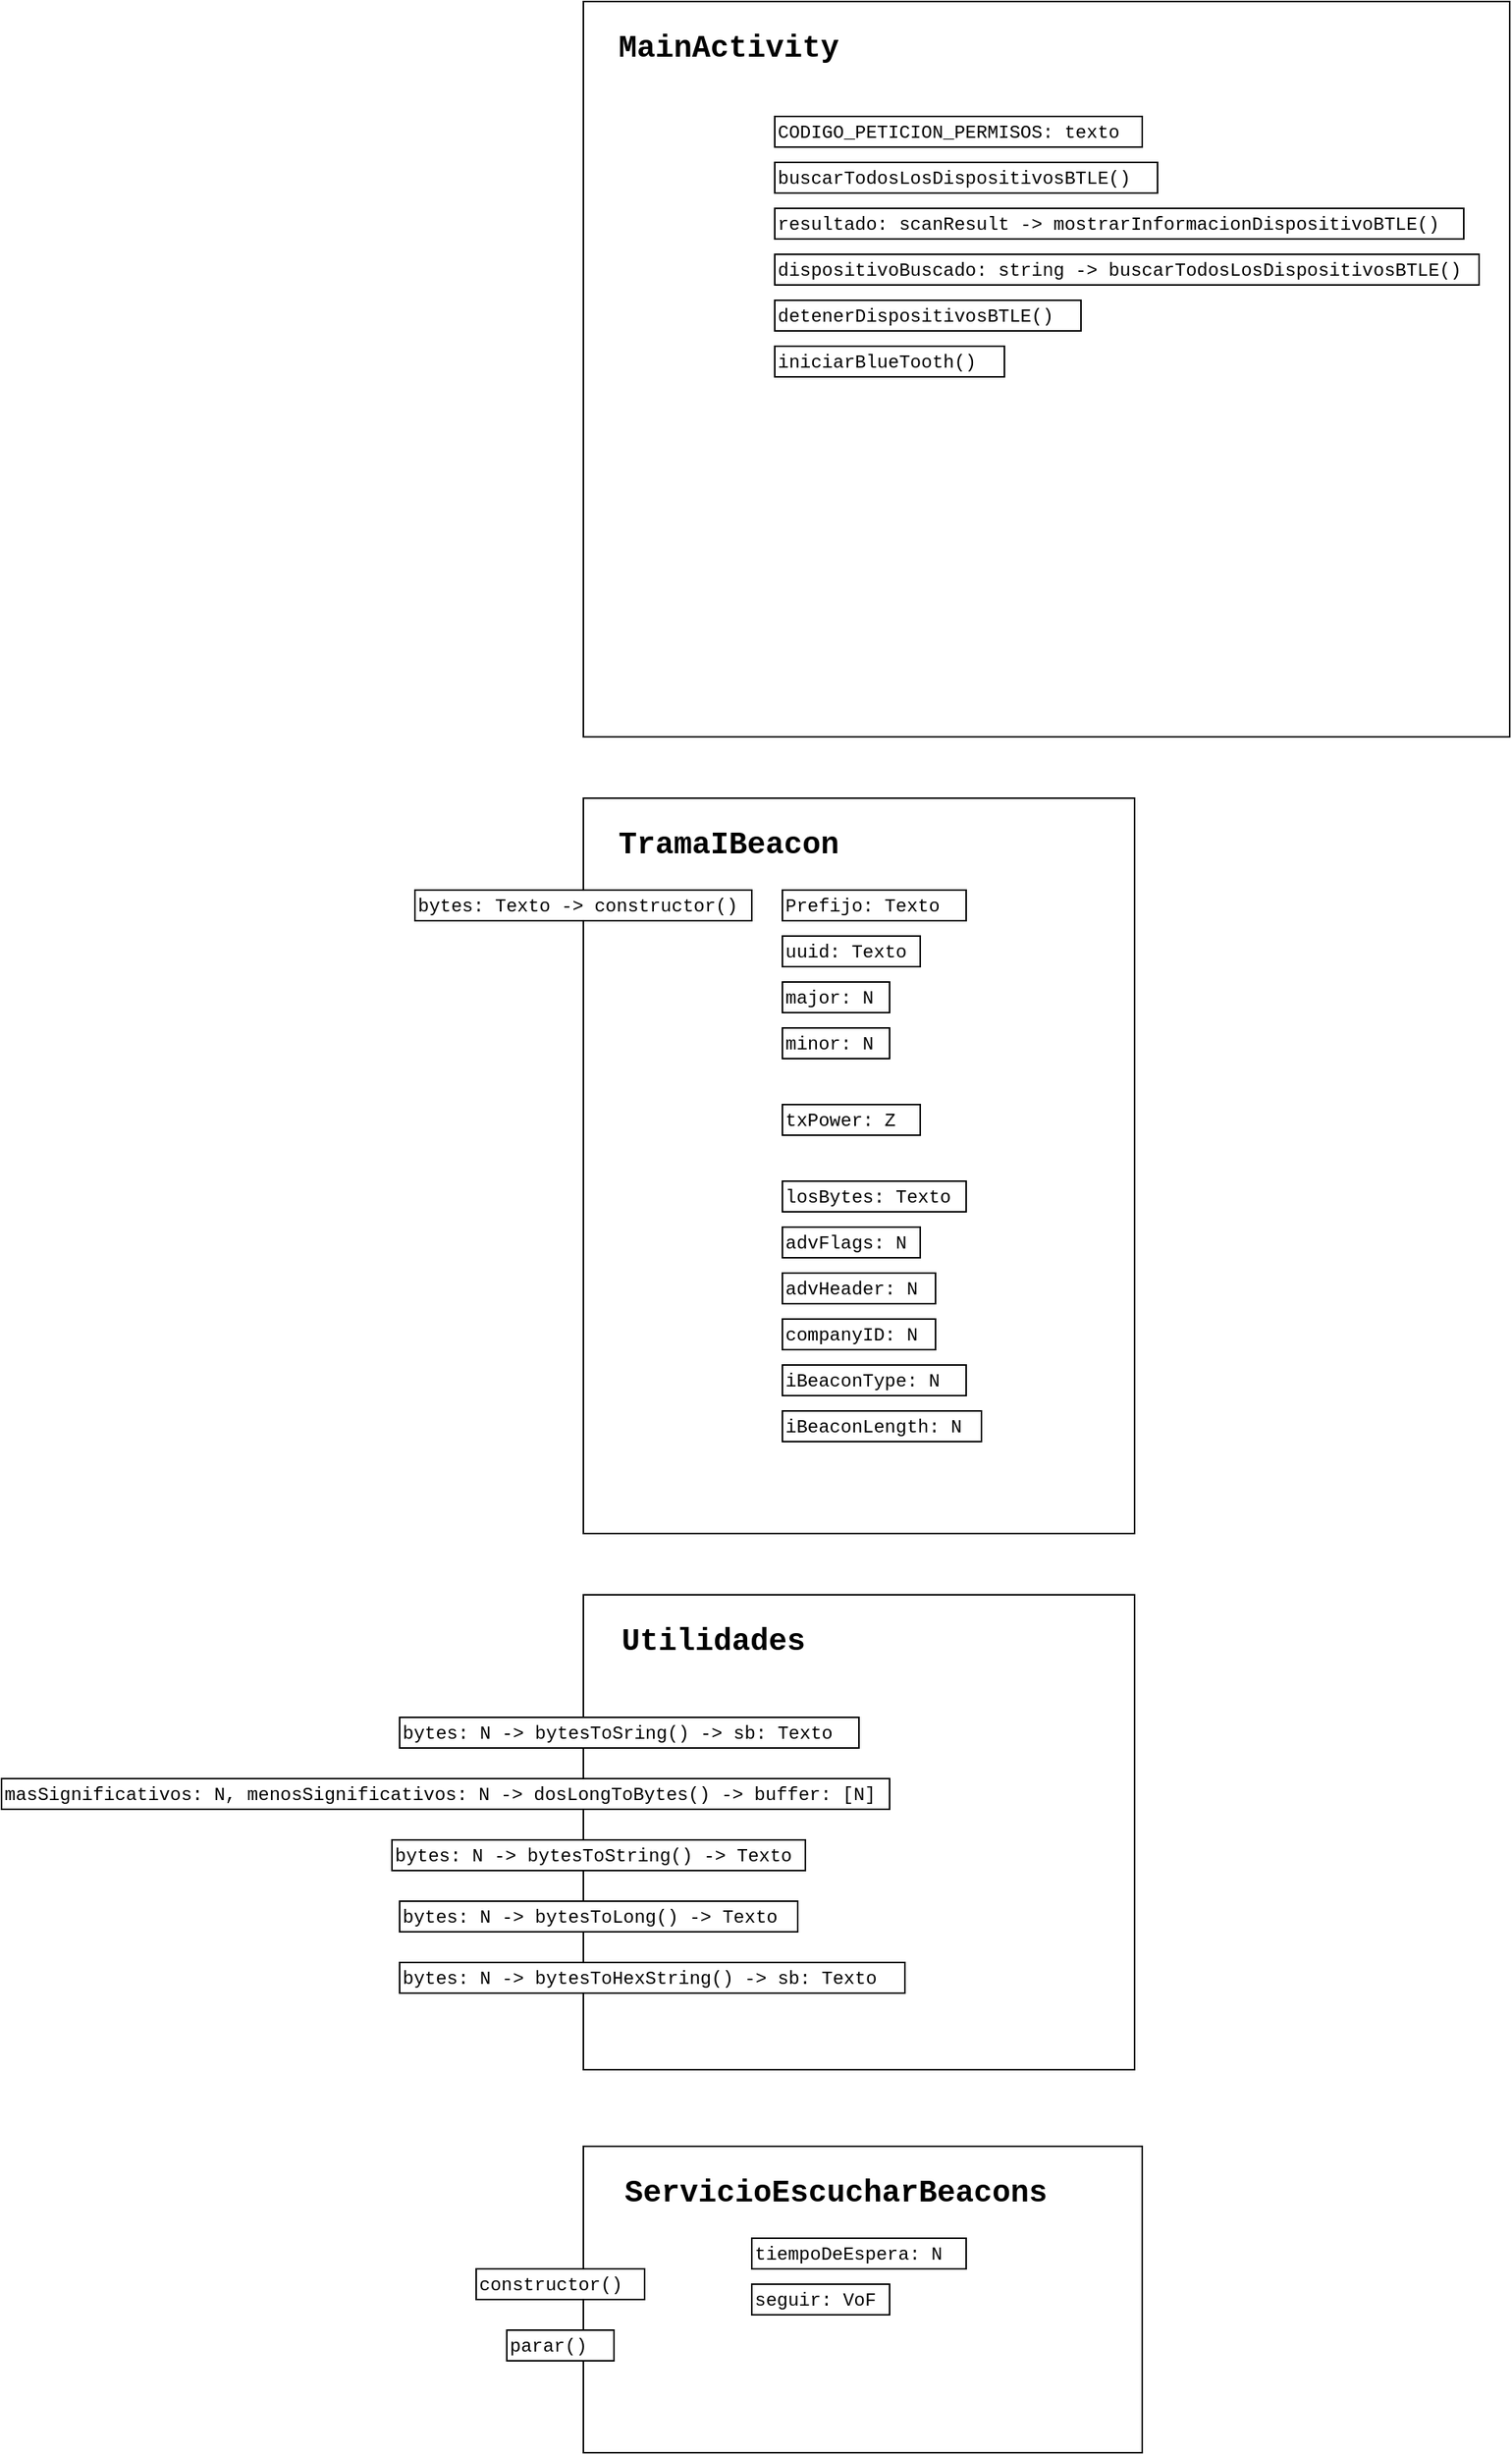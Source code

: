 <mxfile version="15.2.7" type="device"><diagram id="ao2D39-dudE8lffzF8m_" name="Página-1"><mxGraphModel dx="2249" dy="1983" grid="1" gridSize="10" guides="1" tooltips="1" connect="1" arrows="1" fold="1" page="1" pageScale="1" pageWidth="827" pageHeight="1169" math="0" shadow="0"><root><mxCell id="0"/><mxCell id="1" parent="0"/><mxCell id="RbC1-tH9AXvJzrcODqYm-1" value="" style="rounded=0;whiteSpace=wrap;html=1;" vertex="1" parent="1"><mxGeometry x="120" y="120" width="360" height="480" as="geometry"/></mxCell><mxCell id="RbC1-tH9AXvJzrcODqYm-2" value="&lt;b&gt;&lt;font face=&quot;Courier New&quot; style=&quot;font-size: 20px&quot;&gt;TramaIBeacon&lt;/font&gt;&lt;/b&gt;" style="text;html=1;strokeColor=none;fillColor=none;align=center;verticalAlign=middle;whiteSpace=wrap;rounded=0;" vertex="1" parent="1"><mxGeometry x="140" y="140" width="150" height="20" as="geometry"/></mxCell><mxCell id="RbC1-tH9AXvJzrcODqYm-3" value="&lt;font face=&quot;Courier New&quot;&gt;Prefijo: Texto&lt;/font&gt;" style="rounded=0;whiteSpace=wrap;html=1;autosize=1;align=left;" vertex="1" parent="1"><mxGeometry x="250" y="180" width="120" height="20" as="geometry"/></mxCell><mxCell id="RbC1-tH9AXvJzrcODqYm-4" value="&lt;font face=&quot;Courier New&quot;&gt;uuid:&amp;nbsp;&lt;/font&gt;&lt;span style=&quot;font-family: &amp;#34;courier new&amp;#34;&quot;&gt;Texto&lt;/span&gt;" style="rounded=0;whiteSpace=wrap;html=1;autosize=1;align=left;" vertex="1" parent="1"><mxGeometry x="250" y="210" width="90" height="20" as="geometry"/></mxCell><mxCell id="RbC1-tH9AXvJzrcODqYm-5" value="&lt;font face=&quot;Courier New&quot;&gt;major: N&lt;/font&gt;" style="rounded=0;whiteSpace=wrap;html=1;autosize=1;align=left;" vertex="1" parent="1"><mxGeometry x="250" y="240" width="70" height="20" as="geometry"/></mxCell><mxCell id="RbC1-tH9AXvJzrcODqYm-7" value="&lt;font face=&quot;Courier New&quot;&gt;minor: N&lt;/font&gt;" style="rounded=0;whiteSpace=wrap;html=1;autosize=1;align=left;" vertex="1" parent="1"><mxGeometry x="250" y="270" width="70" height="20" as="geometry"/></mxCell><mxCell id="RbC1-tH9AXvJzrcODqYm-9" value="&lt;font face=&quot;Courier New&quot;&gt;txPower: Z&lt;/font&gt;" style="rounded=0;whiteSpace=wrap;html=1;autosize=1;align=left;" vertex="1" parent="1"><mxGeometry x="250" y="320" width="90" height="20" as="geometry"/></mxCell><mxCell id="RbC1-tH9AXvJzrcODqYm-10" value="&lt;span style=&quot;font-family: &amp;#34;courier new&amp;#34;&quot;&gt;losBytes: Texto&lt;/span&gt;" style="rounded=0;whiteSpace=wrap;html=1;autosize=1;align=left;" vertex="1" parent="1"><mxGeometry x="250" y="370" width="120" height="20" as="geometry"/></mxCell><mxCell id="RbC1-tH9AXvJzrcODqYm-11" value="&lt;span style=&quot;font-family: &amp;#34;courier new&amp;#34;&quot;&gt;advFlags: N&lt;/span&gt;" style="rounded=0;whiteSpace=wrap;html=1;autosize=1;align=left;" vertex="1" parent="1"><mxGeometry x="250" y="400" width="90" height="20" as="geometry"/></mxCell><mxCell id="RbC1-tH9AXvJzrcODqYm-12" value="&lt;span style=&quot;font-family: &amp;#34;courier new&amp;#34;&quot;&gt;advHeader: N&lt;/span&gt;" style="rounded=0;whiteSpace=wrap;html=1;autosize=1;align=left;" vertex="1" parent="1"><mxGeometry x="250" y="430" width="100" height="20" as="geometry"/></mxCell><mxCell id="RbC1-tH9AXvJzrcODqYm-13" value="&lt;span style=&quot;font-family: &amp;#34;courier new&amp;#34;&quot;&gt;companyID: N&lt;/span&gt;" style="rounded=0;whiteSpace=wrap;html=1;autosize=1;align=left;" vertex="1" parent="1"><mxGeometry x="250" y="460" width="100" height="20" as="geometry"/></mxCell><mxCell id="RbC1-tH9AXvJzrcODqYm-14" value="&lt;font face=&quot;courier new&quot;&gt;iBeaconType: N&lt;/font&gt;" style="rounded=0;whiteSpace=wrap;html=1;autosize=1;align=left;" vertex="1" parent="1"><mxGeometry x="250" y="490" width="120" height="20" as="geometry"/></mxCell><mxCell id="RbC1-tH9AXvJzrcODqYm-15" value="&lt;font face=&quot;courier new&quot;&gt;iBeaconLength: N&lt;/font&gt;" style="rounded=0;whiteSpace=wrap;html=1;autosize=1;align=left;" vertex="1" parent="1"><mxGeometry x="250" y="520" width="130" height="20" as="geometry"/></mxCell><mxCell id="RbC1-tH9AXvJzrcODqYm-16" value="&lt;font face=&quot;Courier New&quot;&gt;bytes: Texto -&amp;gt; constructor()&lt;/font&gt;" style="rounded=0;whiteSpace=wrap;html=1;autosize=1;align=left;" vertex="1" parent="1"><mxGeometry x="10" y="180" width="220" height="20" as="geometry"/></mxCell><mxCell id="RbC1-tH9AXvJzrcODqYm-17" value="" style="rounded=0;whiteSpace=wrap;html=1;" vertex="1" parent="1"><mxGeometry x="120" y="640" width="360" height="310" as="geometry"/></mxCell><mxCell id="RbC1-tH9AXvJzrcODqYm-18" value="&lt;font face=&quot;Courier New&quot;&gt;&lt;span style=&quot;font-size: 20px&quot;&gt;&lt;b&gt;Utilidades&lt;/b&gt;&lt;/span&gt;&lt;/font&gt;" style="text;html=1;strokeColor=none;fillColor=none;align=center;verticalAlign=middle;whiteSpace=wrap;rounded=0;" vertex="1" parent="1"><mxGeometry x="130" y="660" width="150" height="20" as="geometry"/></mxCell><mxCell id="RbC1-tH9AXvJzrcODqYm-19" value="&lt;font face=&quot;Courier New&quot;&gt;bytes: N -&amp;gt; bytesToSring() -&amp;gt; sb: Texto&lt;/font&gt;" style="rounded=0;whiteSpace=wrap;html=1;autosize=1;align=left;" vertex="1" parent="1"><mxGeometry y="720" width="300" height="20" as="geometry"/></mxCell><mxCell id="RbC1-tH9AXvJzrcODqYm-20" value="&lt;font face=&quot;Courier New&quot;&gt;masSignificativos: N, menosSignificativos: N -&amp;gt; dosLongToBytes() -&amp;gt; buffer: [N]&lt;/font&gt;" style="rounded=0;whiteSpace=wrap;html=1;autosize=1;align=left;" vertex="1" parent="1"><mxGeometry x="-260" y="760" width="580" height="20" as="geometry"/></mxCell><mxCell id="RbC1-tH9AXvJzrcODqYm-21" value="&lt;font face=&quot;Courier New&quot;&gt;bytes: N -&amp;gt; bytesToString() -&amp;gt; Texto&lt;/font&gt;" style="rounded=0;whiteSpace=wrap;html=1;autosize=1;align=left;" vertex="1" parent="1"><mxGeometry x="-5" y="800" width="270" height="20" as="geometry"/></mxCell><mxCell id="RbC1-tH9AXvJzrcODqYm-22" value="&lt;font face=&quot;Courier New&quot;&gt;bytes: N -&amp;gt; bytesToLong() -&amp;gt; Texto&lt;/font&gt;" style="rounded=0;whiteSpace=wrap;html=1;autosize=1;align=left;" vertex="1" parent="1"><mxGeometry y="840" width="260" height="20" as="geometry"/></mxCell><mxCell id="RbC1-tH9AXvJzrcODqYm-23" value="&lt;font face=&quot;Courier New&quot;&gt;bytes: N -&amp;gt; bytesToHexString() -&amp;gt; sb: Texto&lt;/font&gt;" style="rounded=0;whiteSpace=wrap;html=1;autosize=1;align=left;" vertex="1" parent="1"><mxGeometry y="880" width="330" height="20" as="geometry"/></mxCell><mxCell id="RbC1-tH9AXvJzrcODqYm-24" value="" style="rounded=0;whiteSpace=wrap;html=1;" vertex="1" parent="1"><mxGeometry x="120" y="-400" width="605" height="480" as="geometry"/></mxCell><mxCell id="RbC1-tH9AXvJzrcODqYm-25" value="&lt;font face=&quot;Courier New&quot;&gt;&lt;span style=&quot;font-size: 20px&quot;&gt;&lt;b&gt;MainActivity&lt;/b&gt;&lt;/span&gt;&lt;/font&gt;" style="text;html=1;strokeColor=none;fillColor=none;align=center;verticalAlign=middle;whiteSpace=wrap;rounded=0;" vertex="1" parent="1"><mxGeometry x="140" y="-380" width="150" height="20" as="geometry"/></mxCell><mxCell id="RbC1-tH9AXvJzrcODqYm-27" value="&lt;font face=&quot;Courier New&quot;&gt;CODIGO_PETICION_PERMISOS: texto&lt;/font&gt;" style="rounded=0;whiteSpace=wrap;html=1;autosize=1;align=left;" vertex="1" parent="1"><mxGeometry x="245" y="-325" width="240" height="20" as="geometry"/></mxCell><mxCell id="RbC1-tH9AXvJzrcODqYm-28" value="&lt;font face=&quot;Courier New&quot;&gt;buscarTodosLosDispositivosBTLE()&lt;/font&gt;" style="rounded=0;whiteSpace=wrap;html=1;autosize=1;align=left;" vertex="1" parent="1"><mxGeometry x="245" y="-295" width="250" height="20" as="geometry"/></mxCell><mxCell id="RbC1-tH9AXvJzrcODqYm-29" value="&lt;font face=&quot;Courier New&quot;&gt;resultado: scanResult -&amp;gt; mostrarInformacionDispositivoBTLE()&lt;/font&gt;" style="rounded=0;whiteSpace=wrap;html=1;autosize=1;align=left;" vertex="1" parent="1"><mxGeometry x="245" y="-265" width="450" height="20" as="geometry"/></mxCell><mxCell id="RbC1-tH9AXvJzrcODqYm-30" value="&lt;font face=&quot;Courier New&quot;&gt;dispositivoBuscado: string -&amp;gt; buscarTodosLosDispositivosBTLE()&lt;/font&gt;" style="rounded=0;whiteSpace=wrap;html=1;autosize=1;align=left;" vertex="1" parent="1"><mxGeometry x="245" y="-235" width="460" height="20" as="geometry"/></mxCell><mxCell id="RbC1-tH9AXvJzrcODqYm-31" value="&lt;font face=&quot;Courier New&quot;&gt;detenerDispositivosBTLE()&lt;/font&gt;" style="rounded=0;whiteSpace=wrap;html=1;autosize=1;align=left;" vertex="1" parent="1"><mxGeometry x="245" y="-205" width="200" height="20" as="geometry"/></mxCell><mxCell id="RbC1-tH9AXvJzrcODqYm-32" value="&lt;font face=&quot;Courier New&quot;&gt;iniciarBlueTooth()&lt;/font&gt;" style="rounded=0;whiteSpace=wrap;html=1;autosize=1;align=left;" vertex="1" parent="1"><mxGeometry x="245" y="-175" width="150" height="20" as="geometry"/></mxCell><mxCell id="RbC1-tH9AXvJzrcODqYm-35" value="" style="rounded=0;whiteSpace=wrap;html=1;" vertex="1" parent="1"><mxGeometry x="120" y="1000" width="365" height="200" as="geometry"/></mxCell><mxCell id="RbC1-tH9AXvJzrcODqYm-36" value="&lt;font face=&quot;Courier New&quot;&gt;&lt;span style=&quot;font-size: 20px&quot;&gt;&lt;b&gt;ServicioEscucharBeacons&lt;/b&gt;&lt;/span&gt;&lt;/font&gt;" style="text;html=1;strokeColor=none;fillColor=none;align=center;verticalAlign=middle;whiteSpace=wrap;rounded=0;" vertex="1" parent="1"><mxGeometry x="130" y="1020" width="310" height="20" as="geometry"/></mxCell><mxCell id="RbC1-tH9AXvJzrcODqYm-38" value="&lt;font face=&quot;courier new&quot;&gt;tiempoDeEspera: N&lt;/font&gt;" style="rounded=0;whiteSpace=wrap;html=1;autosize=1;align=left;" vertex="1" parent="1"><mxGeometry x="230" y="1060" width="140" height="20" as="geometry"/></mxCell><mxCell id="RbC1-tH9AXvJzrcODqYm-39" value="&lt;font face=&quot;courier new&quot;&gt;seguir: VoF&lt;/font&gt;" style="rounded=0;whiteSpace=wrap;html=1;autosize=1;align=left;" vertex="1" parent="1"><mxGeometry x="230" y="1090" width="90" height="20" as="geometry"/></mxCell><mxCell id="RbC1-tH9AXvJzrcODqYm-40" value="&lt;font face=&quot;courier new&quot;&gt;constructor()&lt;/font&gt;" style="rounded=0;whiteSpace=wrap;html=1;autosize=1;align=left;" vertex="1" parent="1"><mxGeometry x="50" y="1080" width="110" height="20" as="geometry"/></mxCell><mxCell id="RbC1-tH9AXvJzrcODqYm-41" value="&lt;font face=&quot;courier new&quot;&gt;parar()&lt;/font&gt;" style="rounded=0;whiteSpace=wrap;html=1;autosize=1;align=left;" vertex="1" parent="1"><mxGeometry x="70" y="1120" width="70" height="20" as="geometry"/></mxCell></root></mxGraphModel></diagram></mxfile>